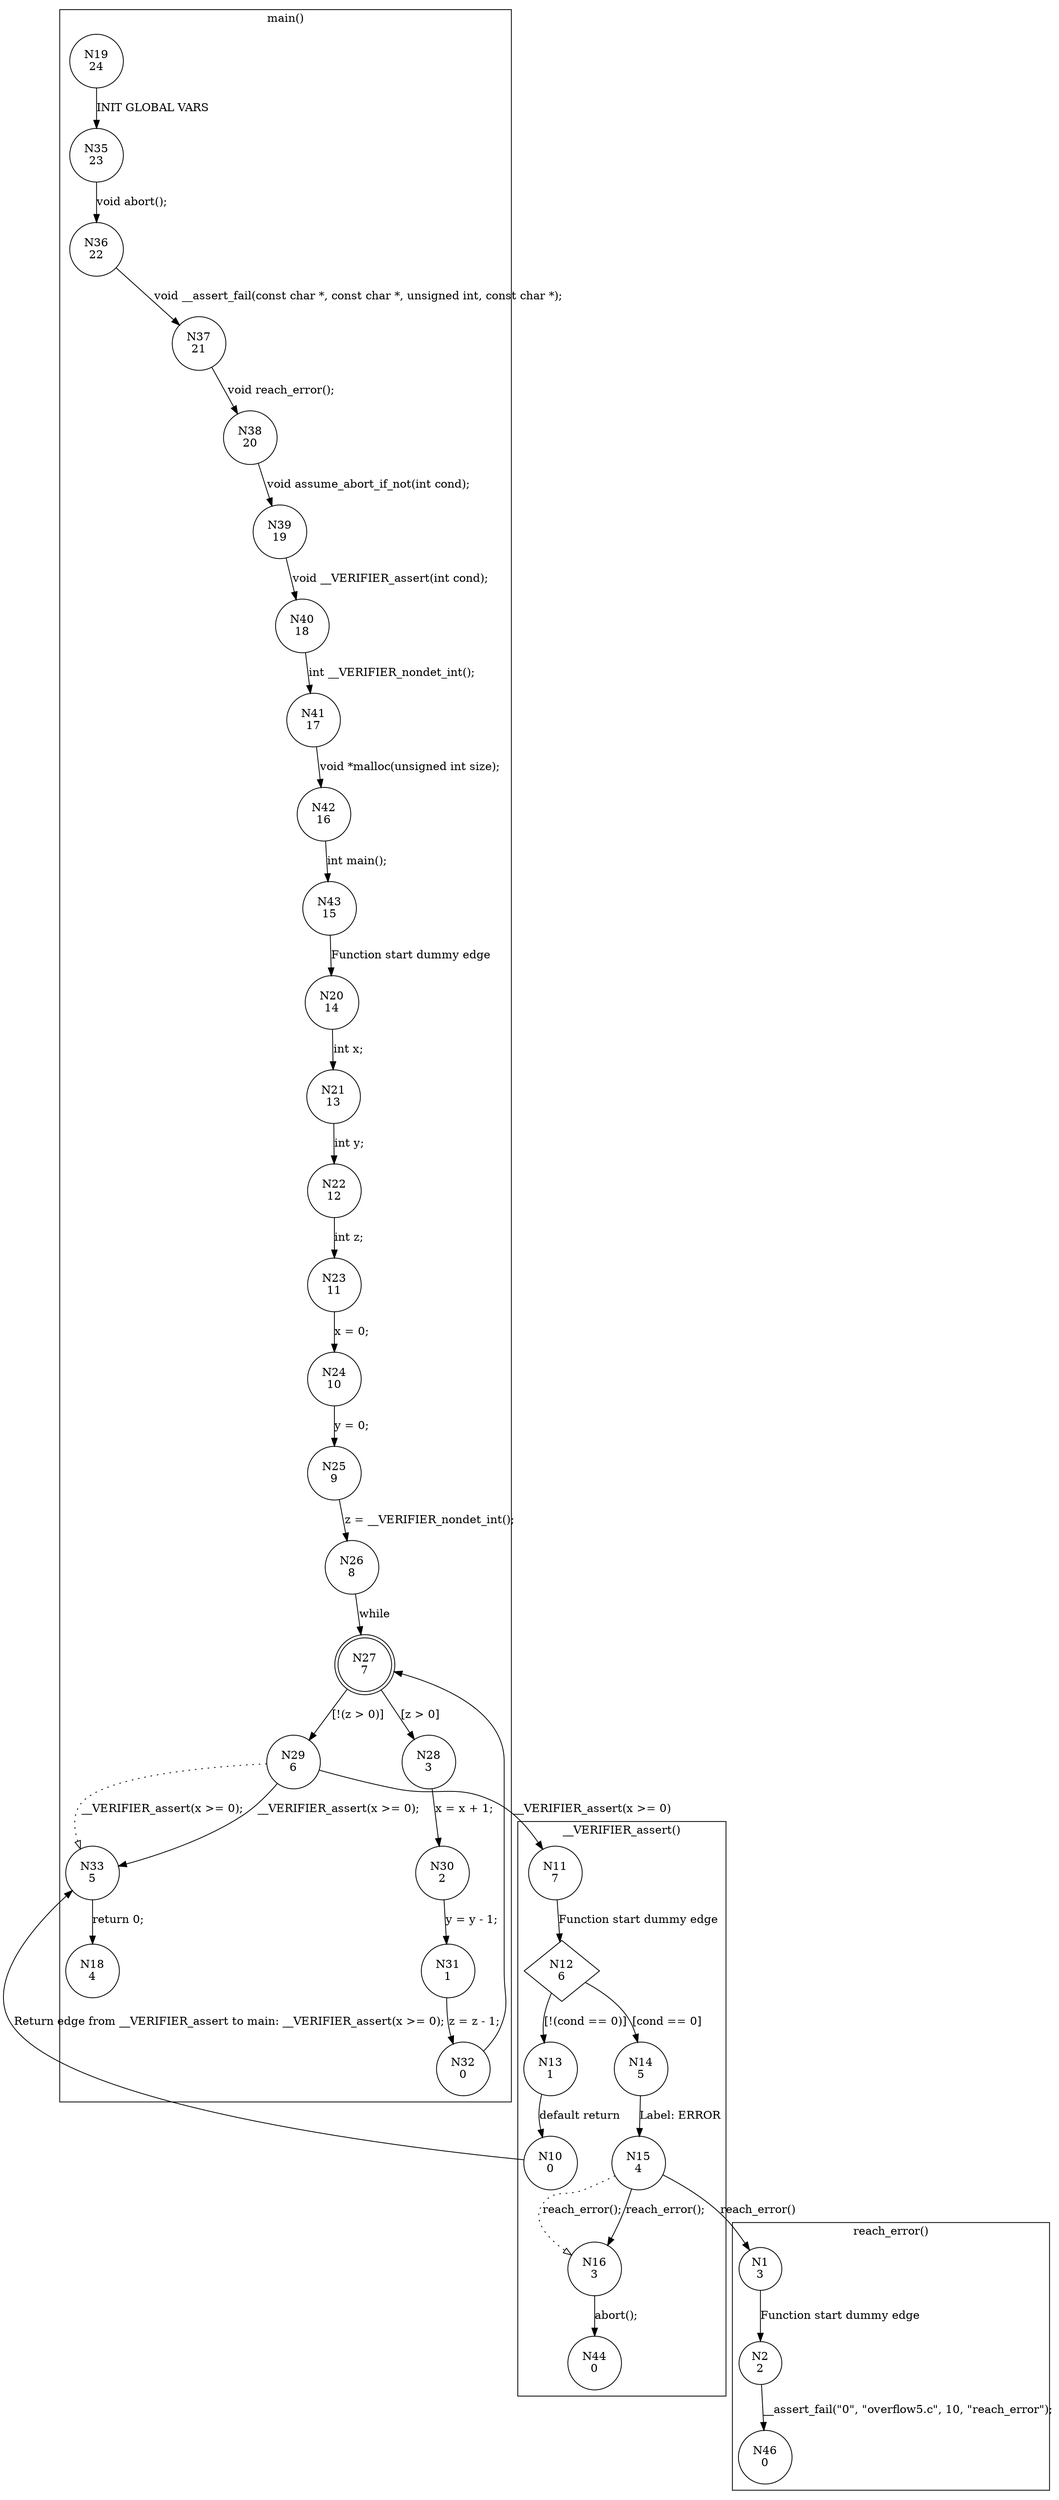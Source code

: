 digraph CFA {
19 [shape="circle" label="N19\n24"]
35 [shape="circle" label="N35\n23"]
36 [shape="circle" label="N36\n22"]
37 [shape="circle" label="N37\n21"]
38 [shape="circle" label="N38\n20"]
39 [shape="circle" label="N39\n19"]
40 [shape="circle" label="N40\n18"]
41 [shape="circle" label="N41\n17"]
42 [shape="circle" label="N42\n16"]
43 [shape="circle" label="N43\n15"]
20 [shape="circle" label="N20\n14"]
21 [shape="circle" label="N21\n13"]
22 [shape="circle" label="N22\n12"]
23 [shape="circle" label="N23\n11"]
24 [shape="circle" label="N24\n10"]
25 [shape="circle" label="N25\n9"]
26 [shape="circle" label="N26\n8"]
27 [shape="doublecircle" label="N27\n7"]
29 [shape="circle" label="N29\n6"]
11 [shape="circle" label="N11\n7"]
12 [shape="diamond" label="N12\n6"]
13 [shape="circle" label="N13\n1"]
10 [shape="circle" label="N10\n0"]
33 [shape="circle" label="N33\n5"]
18 [shape="circle" label="N18\n4"]
14 [shape="circle" label="N14\n5"]
15 [shape="circle" label="N15\n4"]
1 [shape="circle" label="N1\n3"]
2 [shape="circle" label="N2\n2"]
46 [shape="circle" label="N46\n0"]
16 [shape="circle" label="N16\n3"]
44 [shape="circle" label="N44\n0"]
28 [shape="circle" label="N28\n3"]
30 [shape="circle" label="N30\n2"]
31 [shape="circle" label="N31\n1"]
32 [shape="circle" label="N32\n0"]
node [shape="circle"]
subgraph cluster___VERIFIER_assert {
label="__VERIFIER_assert()"
11 -> 12 [label="Function start dummy edge"]
12 -> 14 [label="[cond == 0]"]
12 -> 13 [label="[!(cond == 0)]"]
13 -> 10 [label="default return"]
14 -> 15 [label="Label: ERROR"]
15 -> 16 [label="reach_error();" style="dotted" arrowhead="empty"]
15 -> 16 [label="reach_error();"]
16 -> 44 [label="abort();"]}
subgraph cluster_assume_abort_if_not {
label="assume_abort_if_not()"
}
subgraph cluster_main {
label="main()"
19 -> 35 [label="INIT GLOBAL VARS"]
35 -> 36 [label="void abort();"]
36 -> 37 [label="void __assert_fail(const char *, const char *, unsigned int, const char *);"]
37 -> 38 [label="void reach_error();"]
38 -> 39 [label="void assume_abort_if_not(int cond);"]
39 -> 40 [label="void __VERIFIER_assert(int cond);"]
40 -> 41 [label="int __VERIFIER_nondet_int();"]
41 -> 42 [label="void *malloc(unsigned int size);"]
42 -> 43 [label="int main();"]
43 -> 20 [label="Function start dummy edge"]
20 -> 21 [label="int x;"]
21 -> 22 [label="int y;"]
22 -> 23 [label="int z;"]
23 -> 24 [label="x = 0;"]
24 -> 25 [label="y = 0;"]
25 -> 26 [label="z = __VERIFIER_nondet_int();"]
26 -> 27 [label="while"]
27 -> 28 [label="[z > 0]"]
27 -> 29 [label="[!(z > 0)]"]
29 -> 33 [label="__VERIFIER_assert(x >= 0);" style="dotted" arrowhead="empty"]
29 -> 33 [label="__VERIFIER_assert(x >= 0);"]
33 -> 18 [label="return 0;"]
28 -> 30 [label="x = x + 1;"]
30 -> 31 [label="y = y - 1;"]
31 -> 32 [label="z = z - 1;"]
32 -> 27 [label=""]}
subgraph cluster_reach_error {
label="reach_error()"
1 -> 2 [label="Function start dummy edge"]
2 -> 46 [label="__assert_fail(\"0\", \"overflow5.c\", 10, \"reach_error\");"]}
29 -> 11 [label="__VERIFIER_assert(x >= 0)"]
10 -> 33 [label="Return edge from __VERIFIER_assert to main: __VERIFIER_assert(x >= 0);"]
15 -> 1 [label="reach_error()"]}